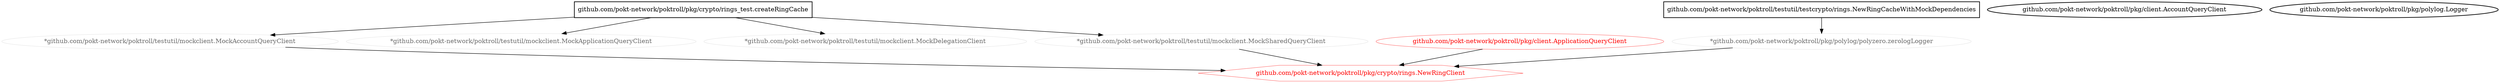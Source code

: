 digraph "" {
  "*github.com/pokt-network/poktroll/pkg/polylog/polyzero.zerologLogger"[color="lightgrey", fontcolor="dimgrey", penwidth="0.5"];
  "*github.com/pokt-network/poktroll/testutil/mockclient.MockAccountQueryClient"[color="lightgrey", fontcolor="dimgrey", penwidth="0.5"];
  "*github.com/pokt-network/poktroll/testutil/mockclient.MockApplicationQueryClient"[color="lightgrey", fontcolor="dimgrey", penwidth="0.5"];
  "*github.com/pokt-network/poktroll/testutil/mockclient.MockDelegationClient"[color="lightgrey", fontcolor="dimgrey", penwidth="0.5"];
  "*github.com/pokt-network/poktroll/testutil/mockclient.MockSharedQueryClient"[color="lightgrey", fontcolor="dimgrey", penwidth="0.5"];
  "github.com/pokt-network/poktroll/pkg/client.AccountQueryClient"[color="black", fontcolor="black", penwidth="1.5"];
  "github.com/pokt-network/poktroll/pkg/client.ApplicationQueryClient"[color="red", fontcolor="red", penwidth="0.5"];
  "github.com/pokt-network/poktroll/pkg/crypto/rings.NewRingClient"[color="red", fontcolor="red", penwidth="0.5", shape="hexagon"];
  "github.com/pokt-network/poktroll/pkg/crypto/rings_test.createRingCache"[color="black", fontcolor="black", penwidth="1.5", shape="box"];
  "github.com/pokt-network/poktroll/pkg/polylog.Logger"[color="black", fontcolor="black", penwidth="1.5"];
  "github.com/pokt-network/poktroll/testutil/testcrypto/rings.NewRingCacheWithMockDependencies"[color="black", fontcolor="black", penwidth="1.5", shape="box"];
  "github.com/pokt-network/poktroll/pkg/crypto/rings_test.createRingCache" -> "*github.com/pokt-network/poktroll/testutil/mockclient.MockAccountQueryClient";
  "github.com/pokt-network/poktroll/pkg/crypto/rings_test.createRingCache" -> "*github.com/pokt-network/poktroll/testutil/mockclient.MockApplicationQueryClient";
  "github.com/pokt-network/poktroll/pkg/crypto/rings_test.createRingCache" -> "*github.com/pokt-network/poktroll/testutil/mockclient.MockDelegationClient";
  "github.com/pokt-network/poktroll/pkg/crypto/rings_test.createRingCache" -> "*github.com/pokt-network/poktroll/testutil/mockclient.MockSharedQueryClient";
  "github.com/pokt-network/poktroll/testutil/testcrypto/rings.NewRingCacheWithMockDependencies" -> "*github.com/pokt-network/poktroll/pkg/polylog/polyzero.zerologLogger";
  "*github.com/pokt-network/poktroll/pkg/polylog/polyzero.zerologLogger" -> "github.com/pokt-network/poktroll/pkg/crypto/rings.NewRingClient";
  "*github.com/pokt-network/poktroll/testutil/mockclient.MockAccountQueryClient" -> "github.com/pokt-network/poktroll/pkg/crypto/rings.NewRingClient";
  "github.com/pokt-network/poktroll/pkg/client.ApplicationQueryClient" -> "github.com/pokt-network/poktroll/pkg/crypto/rings.NewRingClient";
  "*github.com/pokt-network/poktroll/testutil/mockclient.MockSharedQueryClient" -> "github.com/pokt-network/poktroll/pkg/crypto/rings.NewRingClient";
}

